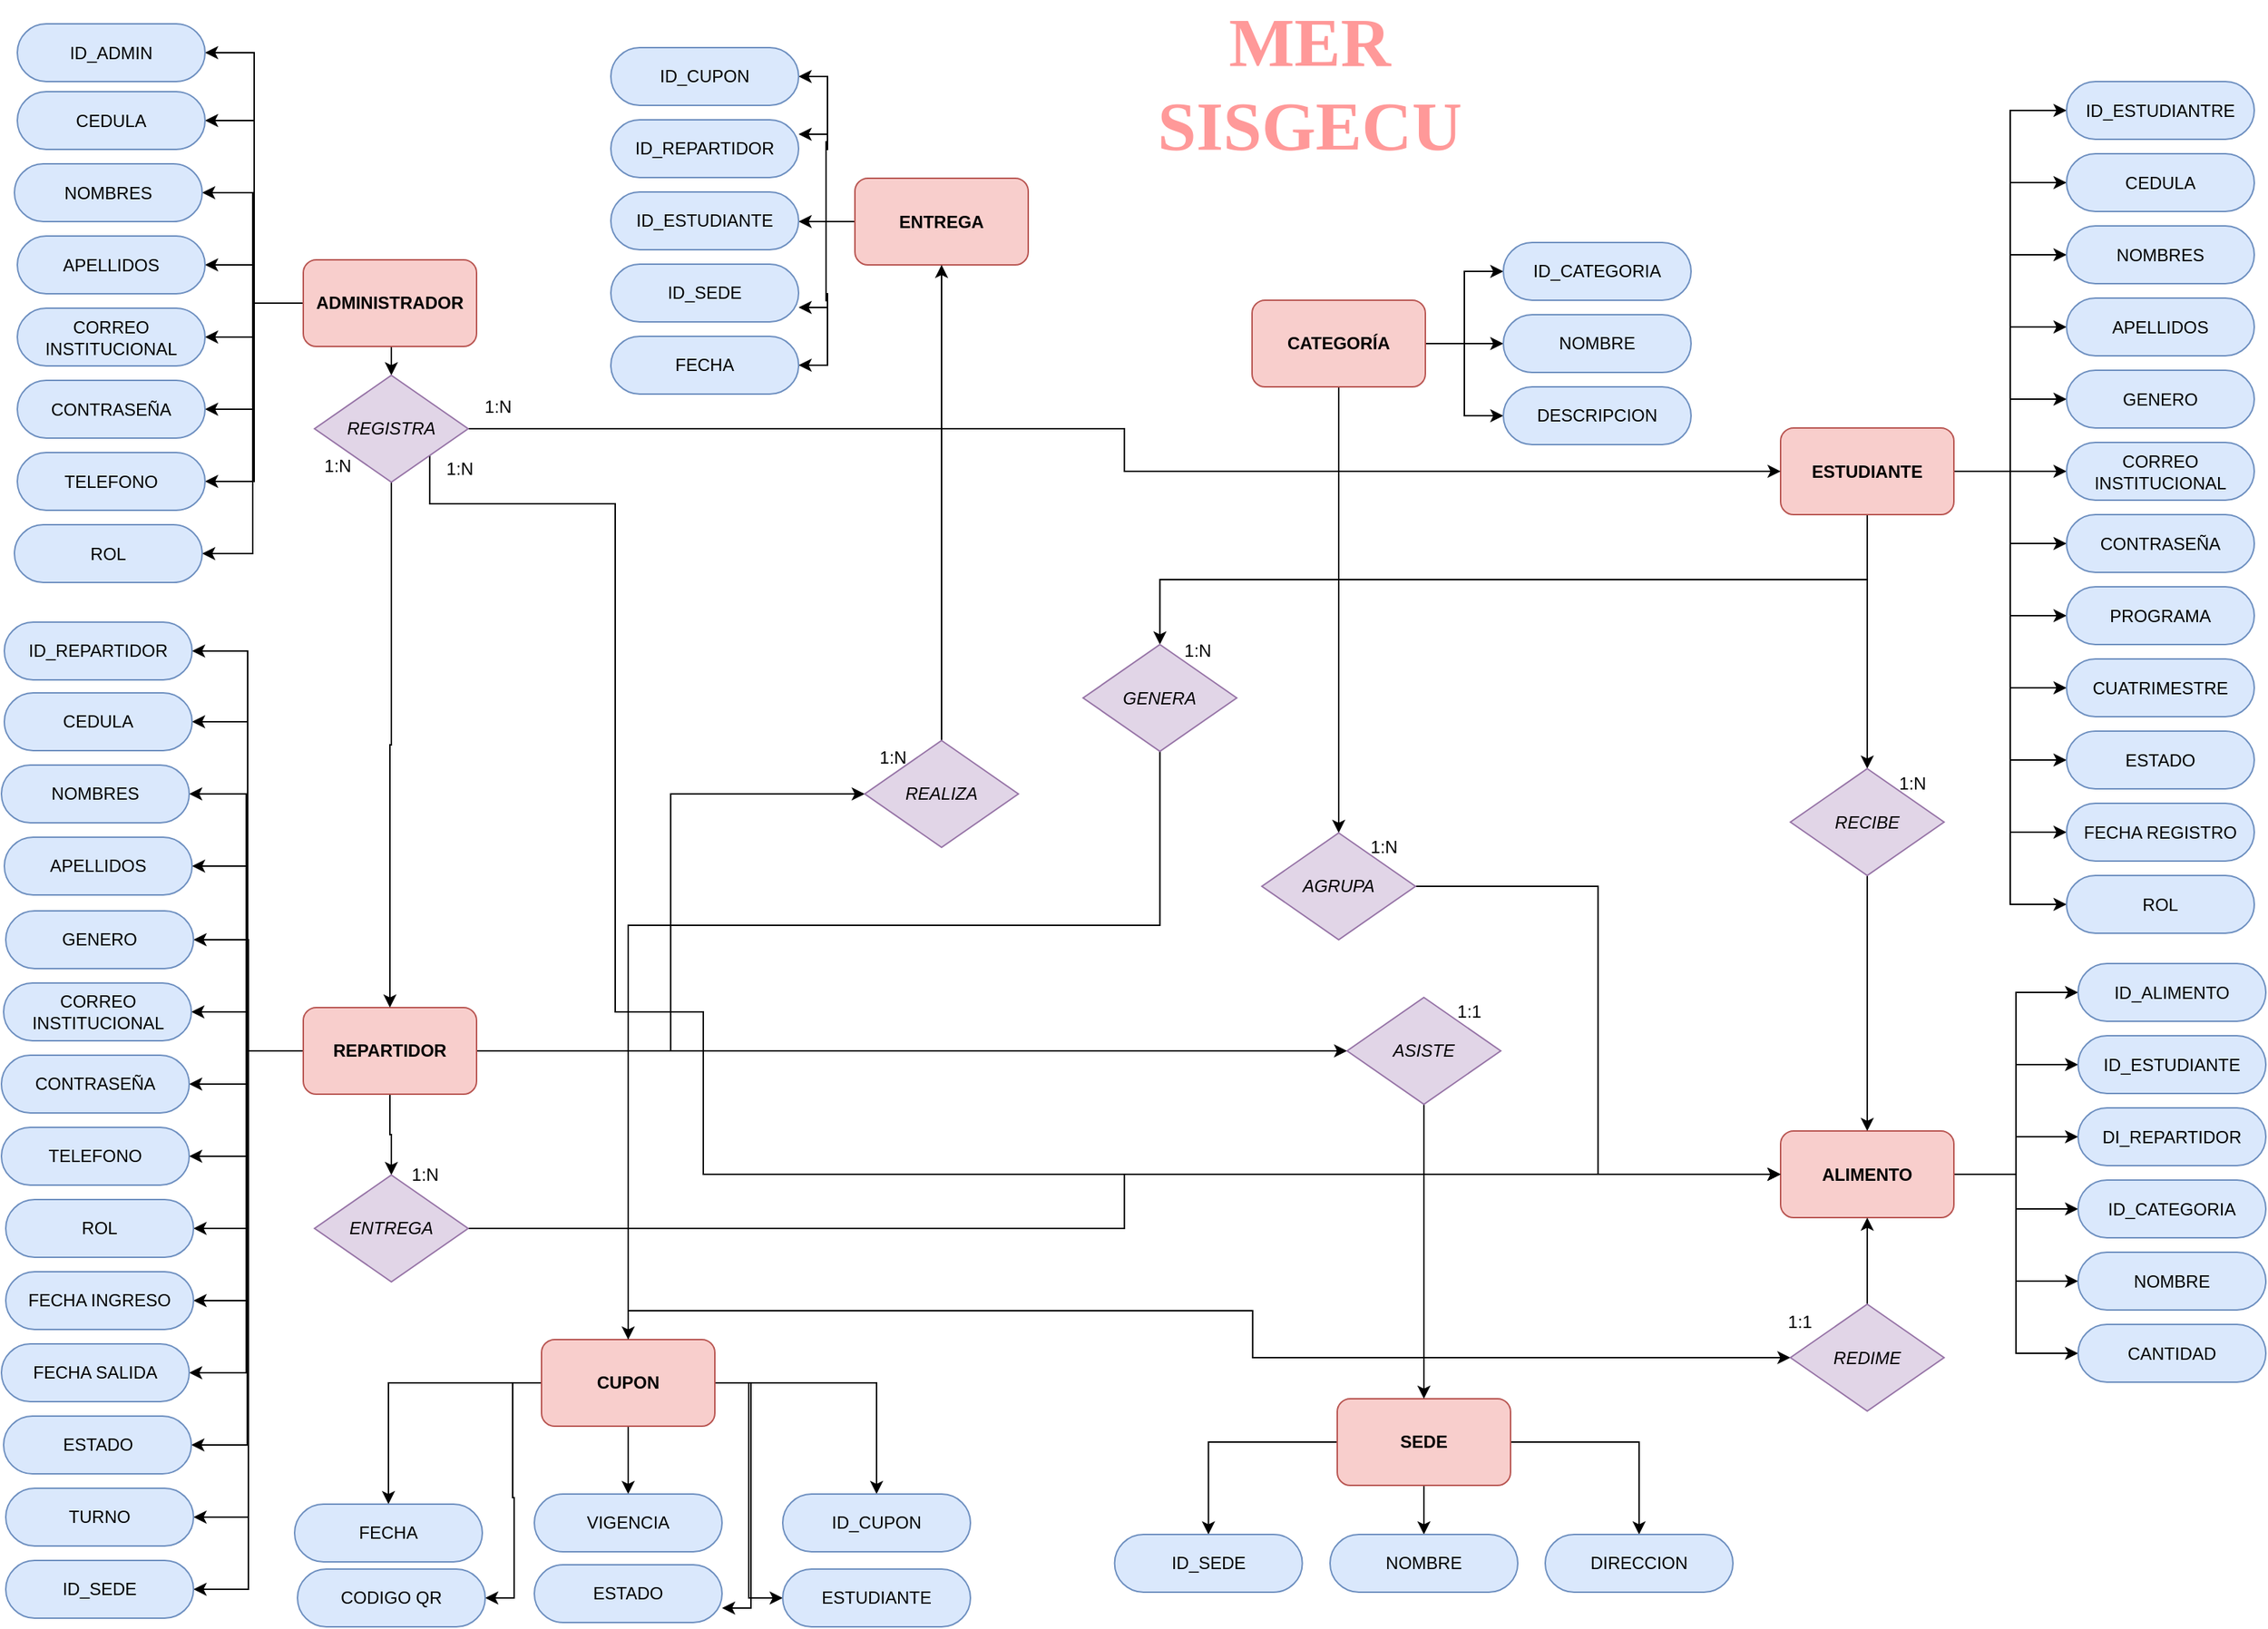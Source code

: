 <mxfile version="27.0.9">
  <diagram name="Página-1" id="o0awrbbvlgzFvTcydx4p">
    <mxGraphModel dx="2180" dy="1528" grid="0" gridSize="10" guides="1" tooltips="1" connect="1" arrows="1" fold="1" page="1" pageScale="1" pageWidth="827" pageHeight="1169" math="0" shadow="0">
      <root>
        <mxCell id="0" />
        <mxCell id="1" parent="0" />
        <mxCell id="SJQ8qqx5Sgb-y-BjWrAD-188" style="edgeStyle=orthogonalEdgeStyle;rounded=0;orthogonalLoop=1;jettySize=auto;html=1;entryX=0.5;entryY=0;entryDx=0;entryDy=0;" parent="1" source="SJQ8qqx5Sgb-y-BjWrAD-180" target="SJQ8qqx5Sgb-y-BjWrAD-183" edge="1">
          <mxGeometry relative="1" as="geometry" />
        </mxCell>
        <mxCell id="SJQ8qqx5Sgb-y-BjWrAD-189" style="edgeStyle=orthogonalEdgeStyle;rounded=0;orthogonalLoop=1;jettySize=auto;html=1;exitX=0.5;exitY=1;exitDx=0;exitDy=0;entryX=0.5;entryY=0;entryDx=0;entryDy=0;" parent="1" source="SJQ8qqx5Sgb-y-BjWrAD-180" target="SJQ8qqx5Sgb-y-BjWrAD-184" edge="1">
          <mxGeometry relative="1" as="geometry" />
        </mxCell>
        <mxCell id="SJQ8qqx5Sgb-y-BjWrAD-190" style="edgeStyle=orthogonalEdgeStyle;rounded=0;orthogonalLoop=1;jettySize=auto;html=1;exitX=1;exitY=0.5;exitDx=0;exitDy=0;" parent="1" source="SJQ8qqx5Sgb-y-BjWrAD-180" target="SJQ8qqx5Sgb-y-BjWrAD-181" edge="1">
          <mxGeometry relative="1" as="geometry" />
        </mxCell>
        <mxCell id="SJQ8qqx5Sgb-y-BjWrAD-193" style="edgeStyle=orthogonalEdgeStyle;rounded=0;orthogonalLoop=1;jettySize=auto;html=1;exitX=1;exitY=0.5;exitDx=0;exitDy=0;entryX=0;entryY=0.5;entryDx=0;entryDy=0;" parent="1" source="SJQ8qqx5Sgb-y-BjWrAD-180" target="SJQ8qqx5Sgb-y-BjWrAD-186" edge="1">
          <mxGeometry relative="1" as="geometry" />
        </mxCell>
        <mxCell id="SJQ8qqx5Sgb-y-BjWrAD-194" style="edgeStyle=orthogonalEdgeStyle;rounded=0;orthogonalLoop=1;jettySize=auto;html=1;exitX=1;exitY=0.5;exitDx=0;exitDy=0;entryX=1;entryY=0.75;entryDx=0;entryDy=0;" parent="1" source="SJQ8qqx5Sgb-y-BjWrAD-180" target="SJQ8qqx5Sgb-y-BjWrAD-185" edge="1">
          <mxGeometry relative="1" as="geometry" />
        </mxCell>
        <mxCell id="SJQ8qqx5Sgb-y-BjWrAD-195" style="edgeStyle=orthogonalEdgeStyle;rounded=0;orthogonalLoop=1;jettySize=auto;html=1;entryX=1;entryY=0.5;entryDx=0;entryDy=0;" parent="1" source="SJQ8qqx5Sgb-y-BjWrAD-180" target="SJQ8qqx5Sgb-y-BjWrAD-182" edge="1">
          <mxGeometry relative="1" as="geometry" />
        </mxCell>
        <mxCell id="Zr5eJQIICAYDmqEga5iW-1" style="edgeStyle=orthogonalEdgeStyle;rounded=0;orthogonalLoop=1;jettySize=auto;html=1;exitX=0.5;exitY=0;exitDx=0;exitDy=0;entryX=0;entryY=0.5;entryDx=0;entryDy=0;" parent="1" source="SJQ8qqx5Sgb-y-BjWrAD-180" target="SJQ8qqx5Sgb-y-BjWrAD-209" edge="1">
          <mxGeometry relative="1" as="geometry" />
        </mxCell>
        <mxCell id="SJQ8qqx5Sgb-y-BjWrAD-180" value="CUPON" style="rounded=1;whiteSpace=wrap;html=1;container=0;fillColor=#f8cecc;strokeColor=#b85450;fontStyle=1" parent="1" vertex="1">
          <mxGeometry x="406" y="959" width="120" height="60" as="geometry" />
        </mxCell>
        <mxCell id="SJQ8qqx5Sgb-y-BjWrAD-181" value="ID_CUPON" style="rounded=1;whiteSpace=wrap;html=1;arcSize=50;fillColor=#dae8fc;strokeColor=#6c8ebf;" parent="1" vertex="1">
          <mxGeometry x="573" y="1066" width="130" height="40" as="geometry" />
        </mxCell>
        <mxCell id="SJQ8qqx5Sgb-y-BjWrAD-182" value="CODIGO QR" style="rounded=1;whiteSpace=wrap;html=1;arcSize=50;fillColor=#dae8fc;strokeColor=#6c8ebf;" parent="1" vertex="1">
          <mxGeometry x="237" y="1118" width="130" height="40" as="geometry" />
        </mxCell>
        <mxCell id="SJQ8qqx5Sgb-y-BjWrAD-183" value="FECHA" style="rounded=1;whiteSpace=wrap;html=1;arcSize=50;fillColor=#dae8fc;strokeColor=#6c8ebf;" parent="1" vertex="1">
          <mxGeometry x="235" y="1073" width="130" height="40" as="geometry" />
        </mxCell>
        <mxCell id="SJQ8qqx5Sgb-y-BjWrAD-184" value="VIGENCIA" style="rounded=1;whiteSpace=wrap;html=1;arcSize=50;fillColor=#dae8fc;strokeColor=#6c8ebf;" parent="1" vertex="1">
          <mxGeometry x="401" y="1066" width="130" height="40" as="geometry" />
        </mxCell>
        <mxCell id="SJQ8qqx5Sgb-y-BjWrAD-185" value="ESTADO" style="rounded=1;whiteSpace=wrap;html=1;arcSize=50;fillColor=#dae8fc;strokeColor=#6c8ebf;" parent="1" vertex="1">
          <mxGeometry x="401" y="1115" width="130" height="40" as="geometry" />
        </mxCell>
        <mxCell id="SJQ8qqx5Sgb-y-BjWrAD-186" value="ESTUDIANTE" style="rounded=1;whiteSpace=wrap;html=1;arcSize=50;fillColor=#dae8fc;strokeColor=#6c8ebf;" parent="1" vertex="1">
          <mxGeometry x="573" y="1118" width="130" height="40" as="geometry" />
        </mxCell>
        <mxCell id="SJQ8qqx5Sgb-y-BjWrAD-88" style="edgeStyle=orthogonalEdgeStyle;rounded=0;orthogonalLoop=1;jettySize=auto;html=1;entryX=1;entryY=0.5;entryDx=0;entryDy=0;" parent="1" source="SJQ8qqx5Sgb-y-BjWrAD-95" target="SJQ8qqx5Sgb-y-BjWrAD-96" edge="1">
          <mxGeometry relative="1" as="geometry" />
        </mxCell>
        <mxCell id="SJQ8qqx5Sgb-y-BjWrAD-89" style="edgeStyle=orthogonalEdgeStyle;rounded=0;orthogonalLoop=1;jettySize=auto;html=1;exitX=0;exitY=0.5;exitDx=0;exitDy=0;entryX=1;entryY=0.5;entryDx=0;entryDy=0;" parent="1" source="SJQ8qqx5Sgb-y-BjWrAD-95" target="SJQ8qqx5Sgb-y-BjWrAD-97" edge="1">
          <mxGeometry relative="1" as="geometry" />
        </mxCell>
        <mxCell id="SJQ8qqx5Sgb-y-BjWrAD-90" style="edgeStyle=orthogonalEdgeStyle;rounded=0;orthogonalLoop=1;jettySize=auto;html=1;exitX=0;exitY=0.5;exitDx=0;exitDy=0;entryX=1;entryY=0.5;entryDx=0;entryDy=0;" parent="1" source="SJQ8qqx5Sgb-y-BjWrAD-95" target="SJQ8qqx5Sgb-y-BjWrAD-98" edge="1">
          <mxGeometry relative="1" as="geometry" />
        </mxCell>
        <mxCell id="SJQ8qqx5Sgb-y-BjWrAD-91" style="edgeStyle=orthogonalEdgeStyle;rounded=0;orthogonalLoop=1;jettySize=auto;html=1;exitX=0;exitY=0.5;exitDx=0;exitDy=0;entryX=1;entryY=0.5;entryDx=0;entryDy=0;" parent="1" source="SJQ8qqx5Sgb-y-BjWrAD-95" target="SJQ8qqx5Sgb-y-BjWrAD-99" edge="1">
          <mxGeometry relative="1" as="geometry" />
        </mxCell>
        <mxCell id="SJQ8qqx5Sgb-y-BjWrAD-92" style="edgeStyle=orthogonalEdgeStyle;rounded=0;orthogonalLoop=1;jettySize=auto;html=1;exitX=0;exitY=0.5;exitDx=0;exitDy=0;entryX=1;entryY=0.5;entryDx=0;entryDy=0;" parent="1" source="SJQ8qqx5Sgb-y-BjWrAD-95" target="SJQ8qqx5Sgb-y-BjWrAD-100" edge="1">
          <mxGeometry relative="1" as="geometry" />
        </mxCell>
        <mxCell id="SJQ8qqx5Sgb-y-BjWrAD-93" style="edgeStyle=orthogonalEdgeStyle;rounded=0;orthogonalLoop=1;jettySize=auto;html=1;exitX=0;exitY=0.5;exitDx=0;exitDy=0;entryX=1;entryY=0.5;entryDx=0;entryDy=0;" parent="1" source="SJQ8qqx5Sgb-y-BjWrAD-95" target="SJQ8qqx5Sgb-y-BjWrAD-101" edge="1">
          <mxGeometry relative="1" as="geometry" />
        </mxCell>
        <mxCell id="SJQ8qqx5Sgb-y-BjWrAD-94" style="edgeStyle=orthogonalEdgeStyle;rounded=0;orthogonalLoop=1;jettySize=auto;html=1;exitX=0;exitY=0.5;exitDx=0;exitDy=0;entryX=1;entryY=0.5;entryDx=0;entryDy=0;" parent="1" source="SJQ8qqx5Sgb-y-BjWrAD-95" target="SJQ8qqx5Sgb-y-BjWrAD-102" edge="1">
          <mxGeometry relative="1" as="geometry" />
        </mxCell>
        <mxCell id="SJQ8qqx5Sgb-y-BjWrAD-104" style="edgeStyle=orthogonalEdgeStyle;rounded=0;orthogonalLoop=1;jettySize=auto;html=1;exitX=0;exitY=0.5;exitDx=0;exitDy=0;entryX=1;entryY=0.5;entryDx=0;entryDy=0;" parent="1" source="SJQ8qqx5Sgb-y-BjWrAD-95" target="SJQ8qqx5Sgb-y-BjWrAD-103" edge="1">
          <mxGeometry relative="1" as="geometry" />
        </mxCell>
        <mxCell id="SJQ8qqx5Sgb-y-BjWrAD-110" style="edgeStyle=orthogonalEdgeStyle;rounded=0;orthogonalLoop=1;jettySize=auto;html=1;exitX=0;exitY=0.5;exitDx=0;exitDy=0;entryX=1;entryY=0.5;entryDx=0;entryDy=0;" parent="1" source="SJQ8qqx5Sgb-y-BjWrAD-95" target="SJQ8qqx5Sgb-y-BjWrAD-105" edge="1">
          <mxGeometry relative="1" as="geometry" />
        </mxCell>
        <mxCell id="SJQ8qqx5Sgb-y-BjWrAD-111" style="edgeStyle=orthogonalEdgeStyle;rounded=0;orthogonalLoop=1;jettySize=auto;html=1;exitX=0;exitY=0.5;exitDx=0;exitDy=0;entryX=1;entryY=0.5;entryDx=0;entryDy=0;" parent="1" source="SJQ8qqx5Sgb-y-BjWrAD-95" target="SJQ8qqx5Sgb-y-BjWrAD-106" edge="1">
          <mxGeometry relative="1" as="geometry" />
        </mxCell>
        <mxCell id="SJQ8qqx5Sgb-y-BjWrAD-112" style="edgeStyle=orthogonalEdgeStyle;rounded=0;orthogonalLoop=1;jettySize=auto;html=1;exitX=0;exitY=0.5;exitDx=0;exitDy=0;entryX=1;entryY=0.5;entryDx=0;entryDy=0;" parent="1" source="SJQ8qqx5Sgb-y-BjWrAD-95" target="SJQ8qqx5Sgb-y-BjWrAD-107" edge="1">
          <mxGeometry relative="1" as="geometry" />
        </mxCell>
        <mxCell id="SJQ8qqx5Sgb-y-BjWrAD-113" style="edgeStyle=orthogonalEdgeStyle;rounded=0;orthogonalLoop=1;jettySize=auto;html=1;exitX=0;exitY=0.5;exitDx=0;exitDy=0;entryX=1;entryY=0.5;entryDx=0;entryDy=0;" parent="1" source="SJQ8qqx5Sgb-y-BjWrAD-95" target="SJQ8qqx5Sgb-y-BjWrAD-108" edge="1">
          <mxGeometry relative="1" as="geometry" />
        </mxCell>
        <mxCell id="SJQ8qqx5Sgb-y-BjWrAD-114" style="edgeStyle=orthogonalEdgeStyle;rounded=0;orthogonalLoop=1;jettySize=auto;html=1;exitX=0;exitY=0.5;exitDx=0;exitDy=0;entryX=1;entryY=0.5;entryDx=0;entryDy=0;" parent="1" source="SJQ8qqx5Sgb-y-BjWrAD-95" target="SJQ8qqx5Sgb-y-BjWrAD-109" edge="1">
          <mxGeometry relative="1" as="geometry" />
        </mxCell>
        <mxCell id="SJQ8qqx5Sgb-y-BjWrAD-205" style="edgeStyle=orthogonalEdgeStyle;rounded=0;orthogonalLoop=1;jettySize=auto;html=1;exitX=0.5;exitY=1;exitDx=0;exitDy=0;entryX=0.5;entryY=0;entryDx=0;entryDy=0;" parent="1" source="SJQ8qqx5Sgb-y-BjWrAD-95" target="SJQ8qqx5Sgb-y-BjWrAD-197" edge="1">
          <mxGeometry relative="1" as="geometry" />
        </mxCell>
        <mxCell id="xNPcaSxH7vleKDsu4y8K-3" style="edgeStyle=orthogonalEdgeStyle;rounded=0;orthogonalLoop=1;jettySize=auto;html=1;exitX=0;exitY=0.5;exitDx=0;exitDy=0;entryX=1;entryY=0.5;entryDx=0;entryDy=0;" parent="1" source="SJQ8qqx5Sgb-y-BjWrAD-95" target="xNPcaSxH7vleKDsu4y8K-2" edge="1">
          <mxGeometry relative="1" as="geometry" />
        </mxCell>
        <mxCell id="Zr5eJQIICAYDmqEga5iW-27" style="edgeStyle=orthogonalEdgeStyle;rounded=0;orthogonalLoop=1;jettySize=auto;html=1;exitX=1;exitY=0.5;exitDx=0;exitDy=0;entryX=0;entryY=0.5;entryDx=0;entryDy=0;" parent="1" source="SJQ8qqx5Sgb-y-BjWrAD-95" target="Zr5eJQIICAYDmqEga5iW-26" edge="1">
          <mxGeometry relative="1" as="geometry" />
        </mxCell>
        <mxCell id="Zr5eJQIICAYDmqEga5iW-42" style="edgeStyle=orthogonalEdgeStyle;rounded=0;orthogonalLoop=1;jettySize=auto;html=1;exitX=1;exitY=0.5;exitDx=0;exitDy=0;entryX=0;entryY=0.5;entryDx=0;entryDy=0;" parent="1" source="SJQ8qqx5Sgb-y-BjWrAD-95" target="Zr5eJQIICAYDmqEga5iW-39" edge="1">
          <mxGeometry relative="1" as="geometry" />
        </mxCell>
        <mxCell id="SJQ8qqx5Sgb-y-BjWrAD-95" value="REPARTIDOR" style="rounded=1;whiteSpace=wrap;html=1;fillColor=#f8cecc;strokeColor=#b85450;fontStyle=1" parent="1" vertex="1">
          <mxGeometry x="241" y="729" width="120" height="60" as="geometry" />
        </mxCell>
        <mxCell id="SJQ8qqx5Sgb-y-BjWrAD-96" value="CEDULA" style="rounded=1;whiteSpace=wrap;html=1;arcSize=50;fillColor=#dae8fc;strokeColor=#6c8ebf;" parent="1" vertex="1">
          <mxGeometry x="34" y="511" width="130" height="40" as="geometry" />
        </mxCell>
        <mxCell id="SJQ8qqx5Sgb-y-BjWrAD-97" value="NOMBRES" style="rounded=1;whiteSpace=wrap;html=1;arcSize=50;fillColor=#dae8fc;strokeColor=#6c8ebf;" parent="1" vertex="1">
          <mxGeometry x="32" y="561" width="130" height="40" as="geometry" />
        </mxCell>
        <mxCell id="SJQ8qqx5Sgb-y-BjWrAD-98" value="APELLIDOS" style="rounded=1;whiteSpace=wrap;html=1;arcSize=50;fillColor=#dae8fc;strokeColor=#6c8ebf;" parent="1" vertex="1">
          <mxGeometry x="34" y="611" width="130" height="40" as="geometry" />
        </mxCell>
        <mxCell id="SJQ8qqx5Sgb-y-BjWrAD-99" value="CORREO INSTITUCIONAL" style="rounded=1;whiteSpace=wrap;html=1;arcSize=50;fillColor=#dae8fc;strokeColor=#6c8ebf;" parent="1" vertex="1">
          <mxGeometry x="33.5" y="712" width="130" height="40" as="geometry" />
        </mxCell>
        <mxCell id="SJQ8qqx5Sgb-y-BjWrAD-100" value="CONTRASEÑA" style="rounded=1;whiteSpace=wrap;html=1;arcSize=50;fillColor=#dae8fc;strokeColor=#6c8ebf;" parent="1" vertex="1">
          <mxGeometry x="32" y="762" width="130" height="40" as="geometry" />
        </mxCell>
        <mxCell id="SJQ8qqx5Sgb-y-BjWrAD-101" value="TELEFONO" style="rounded=1;whiteSpace=wrap;html=1;arcSize=50;fillColor=#dae8fc;strokeColor=#6c8ebf;" parent="1" vertex="1">
          <mxGeometry x="32" y="812" width="130" height="40" as="geometry" />
        </mxCell>
        <mxCell id="SJQ8qqx5Sgb-y-BjWrAD-102" value="ROL" style="rounded=1;whiteSpace=wrap;html=1;arcSize=50;fillColor=#dae8fc;strokeColor=#6c8ebf;" parent="1" vertex="1">
          <mxGeometry x="35" y="862" width="130" height="40" as="geometry" />
        </mxCell>
        <mxCell id="SJQ8qqx5Sgb-y-BjWrAD-103" value="GENERO" style="rounded=1;whiteSpace=wrap;html=1;arcSize=50;fillColor=#dae8fc;strokeColor=#6c8ebf;" parent="1" vertex="1">
          <mxGeometry x="35" y="662" width="130" height="40" as="geometry" />
        </mxCell>
        <mxCell id="SJQ8qqx5Sgb-y-BjWrAD-105" value="FECHA INGRESO" style="rounded=1;whiteSpace=wrap;html=1;arcSize=50;fillColor=#dae8fc;strokeColor=#6c8ebf;" parent="1" vertex="1">
          <mxGeometry x="35" y="912" width="130" height="40" as="geometry" />
        </mxCell>
        <mxCell id="SJQ8qqx5Sgb-y-BjWrAD-106" value="FECHA SALIDA" style="rounded=1;whiteSpace=wrap;html=1;arcSize=50;fillColor=#dae8fc;strokeColor=#6c8ebf;" parent="1" vertex="1">
          <mxGeometry x="32" y="962" width="130" height="40" as="geometry" />
        </mxCell>
        <mxCell id="SJQ8qqx5Sgb-y-BjWrAD-107" value="ESTADO" style="rounded=1;whiteSpace=wrap;html=1;arcSize=50;fillColor=#dae8fc;strokeColor=#6c8ebf;" parent="1" vertex="1">
          <mxGeometry x="33.5" y="1012" width="130" height="40" as="geometry" />
        </mxCell>
        <mxCell id="SJQ8qqx5Sgb-y-BjWrAD-108" value="TURNO" style="rounded=1;whiteSpace=wrap;html=1;arcSize=50;fillColor=#dae8fc;strokeColor=#6c8ebf;" parent="1" vertex="1">
          <mxGeometry x="35" y="1062" width="130" height="40" as="geometry" />
        </mxCell>
        <mxCell id="SJQ8qqx5Sgb-y-BjWrAD-109" value="ID_SEDE" style="rounded=1;whiteSpace=wrap;html=1;arcSize=50;fillColor=#dae8fc;strokeColor=#6c8ebf;" parent="1" vertex="1">
          <mxGeometry x="35" y="1112" width="130" height="40" as="geometry" />
        </mxCell>
        <mxCell id="SJQ8qqx5Sgb-y-BjWrAD-144" style="edgeStyle=orthogonalEdgeStyle;rounded=0;orthogonalLoop=1;jettySize=auto;html=1;entryX=0;entryY=0.5;entryDx=0;entryDy=0;" parent="1" source="SJQ8qqx5Sgb-y-BjWrAD-156" target="SJQ8qqx5Sgb-y-BjWrAD-157" edge="1">
          <mxGeometry relative="1" as="geometry" />
        </mxCell>
        <mxCell id="SJQ8qqx5Sgb-y-BjWrAD-145" style="edgeStyle=orthogonalEdgeStyle;rounded=0;orthogonalLoop=1;jettySize=auto;html=1;exitX=1;exitY=0.5;exitDx=0;exitDy=0;entryX=0;entryY=0.5;entryDx=0;entryDy=0;" parent="1" source="SJQ8qqx5Sgb-y-BjWrAD-156" target="SJQ8qqx5Sgb-y-BjWrAD-158" edge="1">
          <mxGeometry relative="1" as="geometry" />
        </mxCell>
        <mxCell id="SJQ8qqx5Sgb-y-BjWrAD-146" style="edgeStyle=orthogonalEdgeStyle;rounded=0;orthogonalLoop=1;jettySize=auto;html=1;exitX=1;exitY=0.5;exitDx=0;exitDy=0;entryX=0;entryY=0.5;entryDx=0;entryDy=0;" parent="1" source="SJQ8qqx5Sgb-y-BjWrAD-156" target="SJQ8qqx5Sgb-y-BjWrAD-159" edge="1">
          <mxGeometry relative="1" as="geometry" />
        </mxCell>
        <mxCell id="SJQ8qqx5Sgb-y-BjWrAD-147" style="edgeStyle=orthogonalEdgeStyle;rounded=0;orthogonalLoop=1;jettySize=auto;html=1;exitX=1;exitY=0.5;exitDx=0;exitDy=0;entryX=0;entryY=0.5;entryDx=0;entryDy=0;" parent="1" source="SJQ8qqx5Sgb-y-BjWrAD-156" target="SJQ8qqx5Sgb-y-BjWrAD-160" edge="1">
          <mxGeometry relative="1" as="geometry" />
        </mxCell>
        <mxCell id="SJQ8qqx5Sgb-y-BjWrAD-149" style="edgeStyle=orthogonalEdgeStyle;rounded=0;orthogonalLoop=1;jettySize=auto;html=1;exitX=1;exitY=0.5;exitDx=0;exitDy=0;entryX=0;entryY=0.5;entryDx=0;entryDy=0;" parent="1" source="SJQ8qqx5Sgb-y-BjWrAD-156" target="SJQ8qqx5Sgb-y-BjWrAD-162" edge="1">
          <mxGeometry relative="1" as="geometry" />
        </mxCell>
        <mxCell id="SJQ8qqx5Sgb-y-BjWrAD-170" style="edgeStyle=orthogonalEdgeStyle;rounded=0;orthogonalLoop=1;jettySize=auto;html=1;exitX=1;exitY=0.5;exitDx=0;exitDy=0;entryX=0;entryY=0.5;entryDx=0;entryDy=0;" parent="1" source="SJQ8qqx5Sgb-y-BjWrAD-156" target="SJQ8qqx5Sgb-y-BjWrAD-161" edge="1">
          <mxGeometry relative="1" as="geometry" />
        </mxCell>
        <mxCell id="SJQ8qqx5Sgb-y-BjWrAD-156" value="ALIMENTO" style="rounded=1;whiteSpace=wrap;html=1;fillColor=#f8cecc;strokeColor=#b85450;fontStyle=1" parent="1" vertex="1">
          <mxGeometry x="1264" y="814.5" width="120" height="60" as="geometry" />
        </mxCell>
        <mxCell id="SJQ8qqx5Sgb-y-BjWrAD-157" value="ID_ALIMENTO" style="rounded=1;whiteSpace=wrap;html=1;arcSize=50;fillColor=#dae8fc;strokeColor=#6c8ebf;" parent="1" vertex="1">
          <mxGeometry x="1470" y="698.5" width="130" height="40" as="geometry" />
        </mxCell>
        <mxCell id="SJQ8qqx5Sgb-y-BjWrAD-158" value="ID_ESTUDIANTE" style="rounded=1;whiteSpace=wrap;html=1;arcSize=50;fillColor=#dae8fc;strokeColor=#6c8ebf;" parent="1" vertex="1">
          <mxGeometry x="1470" y="748.5" width="130" height="40" as="geometry" />
        </mxCell>
        <mxCell id="SJQ8qqx5Sgb-y-BjWrAD-159" value="DI_REPARTIDOR" style="rounded=1;whiteSpace=wrap;html=1;arcSize=50;fillColor=#dae8fc;strokeColor=#6c8ebf;" parent="1" vertex="1">
          <mxGeometry x="1470" y="798.5" width="130" height="40" as="geometry" />
        </mxCell>
        <mxCell id="SJQ8qqx5Sgb-y-BjWrAD-160" value="ID_CATEGORIA" style="rounded=1;whiteSpace=wrap;html=1;arcSize=50;fillColor=#dae8fc;strokeColor=#6c8ebf;" parent="1" vertex="1">
          <mxGeometry x="1470" y="848.5" width="130" height="40" as="geometry" />
        </mxCell>
        <mxCell id="SJQ8qqx5Sgb-y-BjWrAD-161" value="NOMBRE" style="rounded=1;whiteSpace=wrap;html=1;arcSize=50;fillColor=#dae8fc;strokeColor=#6c8ebf;" parent="1" vertex="1">
          <mxGeometry x="1470" y="898.5" width="130" height="40" as="geometry" />
        </mxCell>
        <mxCell id="SJQ8qqx5Sgb-y-BjWrAD-162" value="CANTIDAD" style="rounded=1;whiteSpace=wrap;html=1;arcSize=50;fillColor=#dae8fc;strokeColor=#6c8ebf;" parent="1" vertex="1">
          <mxGeometry x="1470" y="948.5" width="130" height="40" as="geometry" />
        </mxCell>
        <mxCell id="SJQ8qqx5Sgb-y-BjWrAD-28" style="edgeStyle=orthogonalEdgeStyle;rounded=0;orthogonalLoop=1;jettySize=auto;html=1;entryX=0;entryY=0.5;entryDx=0;entryDy=0;" parent="1" source="SJQ8qqx5Sgb-y-BjWrAD-40" target="SJQ8qqx5Sgb-y-BjWrAD-41" edge="1">
          <mxGeometry relative="1" as="geometry" />
        </mxCell>
        <mxCell id="SJQ8qqx5Sgb-y-BjWrAD-29" style="edgeStyle=orthogonalEdgeStyle;rounded=0;orthogonalLoop=1;jettySize=auto;html=1;exitX=1;exitY=0.5;exitDx=0;exitDy=0;entryX=0;entryY=0.5;entryDx=0;entryDy=0;" parent="1" source="SJQ8qqx5Sgb-y-BjWrAD-40" target="SJQ8qqx5Sgb-y-BjWrAD-42" edge="1">
          <mxGeometry relative="1" as="geometry" />
        </mxCell>
        <mxCell id="SJQ8qqx5Sgb-y-BjWrAD-30" style="edgeStyle=orthogonalEdgeStyle;rounded=0;orthogonalLoop=1;jettySize=auto;html=1;exitX=1;exitY=0.5;exitDx=0;exitDy=0;entryX=0;entryY=0.5;entryDx=0;entryDy=0;" parent="1" source="SJQ8qqx5Sgb-y-BjWrAD-40" target="SJQ8qqx5Sgb-y-BjWrAD-43" edge="1">
          <mxGeometry relative="1" as="geometry" />
        </mxCell>
        <mxCell id="SJQ8qqx5Sgb-y-BjWrAD-31" style="edgeStyle=orthogonalEdgeStyle;rounded=0;orthogonalLoop=1;jettySize=auto;html=1;exitX=1;exitY=0.5;exitDx=0;exitDy=0;entryX=0;entryY=0.5;entryDx=0;entryDy=0;" parent="1" source="SJQ8qqx5Sgb-y-BjWrAD-40" target="SJQ8qqx5Sgb-y-BjWrAD-44" edge="1">
          <mxGeometry relative="1" as="geometry" />
        </mxCell>
        <mxCell id="SJQ8qqx5Sgb-y-BjWrAD-32" style="edgeStyle=orthogonalEdgeStyle;rounded=0;orthogonalLoop=1;jettySize=auto;html=1;exitX=1;exitY=0.5;exitDx=0;exitDy=0;" parent="1" source="SJQ8qqx5Sgb-y-BjWrAD-40" target="SJQ8qqx5Sgb-y-BjWrAD-45" edge="1">
          <mxGeometry relative="1" as="geometry" />
        </mxCell>
        <mxCell id="SJQ8qqx5Sgb-y-BjWrAD-33" style="edgeStyle=orthogonalEdgeStyle;rounded=0;orthogonalLoop=1;jettySize=auto;html=1;exitX=1;exitY=0.5;exitDx=0;exitDy=0;entryX=0;entryY=0.5;entryDx=0;entryDy=0;" parent="1" source="SJQ8qqx5Sgb-y-BjWrAD-40" target="SJQ8qqx5Sgb-y-BjWrAD-46" edge="1">
          <mxGeometry relative="1" as="geometry" />
        </mxCell>
        <mxCell id="SJQ8qqx5Sgb-y-BjWrAD-34" style="edgeStyle=orthogonalEdgeStyle;rounded=0;orthogonalLoop=1;jettySize=auto;html=1;exitX=1;exitY=0.5;exitDx=0;exitDy=0;entryX=0;entryY=0.5;entryDx=0;entryDy=0;" parent="1" source="SJQ8qqx5Sgb-y-BjWrAD-40" target="SJQ8qqx5Sgb-y-BjWrAD-47" edge="1">
          <mxGeometry relative="1" as="geometry" />
        </mxCell>
        <mxCell id="SJQ8qqx5Sgb-y-BjWrAD-36" style="edgeStyle=orthogonalEdgeStyle;rounded=0;orthogonalLoop=1;jettySize=auto;html=1;exitX=1;exitY=0.5;exitDx=0;exitDy=0;entryX=0;entryY=0.5;entryDx=0;entryDy=0;" parent="1" source="SJQ8qqx5Sgb-y-BjWrAD-40" target="SJQ8qqx5Sgb-y-BjWrAD-49" edge="1">
          <mxGeometry relative="1" as="geometry" />
        </mxCell>
        <mxCell id="SJQ8qqx5Sgb-y-BjWrAD-37" style="edgeStyle=orthogonalEdgeStyle;rounded=0;orthogonalLoop=1;jettySize=auto;html=1;exitX=1;exitY=0.5;exitDx=0;exitDy=0;entryX=0;entryY=0.5;entryDx=0;entryDy=0;" parent="1" source="SJQ8qqx5Sgb-y-BjWrAD-40" target="SJQ8qqx5Sgb-y-BjWrAD-50" edge="1">
          <mxGeometry relative="1" as="geometry" />
        </mxCell>
        <mxCell id="SJQ8qqx5Sgb-y-BjWrAD-38" style="edgeStyle=orthogonalEdgeStyle;rounded=0;orthogonalLoop=1;jettySize=auto;html=1;exitX=1;exitY=0.5;exitDx=0;exitDy=0;entryX=0;entryY=0.5;entryDx=0;entryDy=0;" parent="1" source="SJQ8qqx5Sgb-y-BjWrAD-40" target="SJQ8qqx5Sgb-y-BjWrAD-51" edge="1">
          <mxGeometry relative="1" as="geometry" />
        </mxCell>
        <mxCell id="SJQ8qqx5Sgb-y-BjWrAD-39" style="edgeStyle=orthogonalEdgeStyle;rounded=0;orthogonalLoop=1;jettySize=auto;html=1;exitX=1;exitY=0.5;exitDx=0;exitDy=0;entryX=0;entryY=0.5;entryDx=0;entryDy=0;" parent="1" source="SJQ8qqx5Sgb-y-BjWrAD-40" target="SJQ8qqx5Sgb-y-BjWrAD-52" edge="1">
          <mxGeometry relative="1" as="geometry" />
        </mxCell>
        <mxCell id="SJQ8qqx5Sgb-y-BjWrAD-203" style="edgeStyle=orthogonalEdgeStyle;rounded=0;orthogonalLoop=1;jettySize=auto;html=1;exitX=0.5;exitY=1;exitDx=0;exitDy=0;entryX=0.5;entryY=0;entryDx=0;entryDy=0;" parent="1" source="SJQ8qqx5Sgb-y-BjWrAD-40" target="SJQ8qqx5Sgb-y-BjWrAD-198" edge="1">
          <mxGeometry relative="1" as="geometry" />
        </mxCell>
        <mxCell id="SJQ8qqx5Sgb-y-BjWrAD-207" style="edgeStyle=orthogonalEdgeStyle;rounded=0;orthogonalLoop=1;jettySize=auto;html=1;exitX=0.5;exitY=1;exitDx=0;exitDy=0;" parent="1" source="SJQ8qqx5Sgb-y-BjWrAD-40" target="SJQ8qqx5Sgb-y-BjWrAD-202" edge="1">
          <mxGeometry relative="1" as="geometry" />
        </mxCell>
        <mxCell id="xNPcaSxH7vleKDsu4y8K-1" style="edgeStyle=orthogonalEdgeStyle;rounded=0;orthogonalLoop=1;jettySize=auto;html=1;exitX=1;exitY=0.5;exitDx=0;exitDy=0;entryX=0;entryY=0.5;entryDx=0;entryDy=0;" parent="1" source="SJQ8qqx5Sgb-y-BjWrAD-40" target="SJQ8qqx5Sgb-y-BjWrAD-48" edge="1">
          <mxGeometry relative="1" as="geometry" />
        </mxCell>
        <mxCell id="SJQ8qqx5Sgb-y-BjWrAD-40" value="ESTUDIANTE" style="rounded=1;whiteSpace=wrap;html=1;fillColor=#f8cecc;strokeColor=#b85450;fontStyle=1" parent="1" vertex="1">
          <mxGeometry x="1264" y="327.5" width="120" height="60" as="geometry" />
        </mxCell>
        <mxCell id="SJQ8qqx5Sgb-y-BjWrAD-41" value="CEDULA" style="rounded=1;whiteSpace=wrap;html=1;arcSize=50;fillColor=#dae8fc;strokeColor=#6c8ebf;" parent="1" vertex="1">
          <mxGeometry x="1462" y="137.5" width="130" height="40" as="geometry" />
        </mxCell>
        <mxCell id="SJQ8qqx5Sgb-y-BjWrAD-42" value="NOMBRES" style="rounded=1;whiteSpace=wrap;html=1;arcSize=50;fillColor=#dae8fc;strokeColor=#6c8ebf;" parent="1" vertex="1">
          <mxGeometry x="1462" y="187.5" width="130" height="40" as="geometry" />
        </mxCell>
        <mxCell id="SJQ8qqx5Sgb-y-BjWrAD-43" value="APELLIDOS" style="rounded=1;whiteSpace=wrap;html=1;arcSize=50;fillColor=#dae8fc;strokeColor=#6c8ebf;" parent="1" vertex="1">
          <mxGeometry x="1462" y="237.5" width="130" height="40" as="geometry" />
        </mxCell>
        <mxCell id="SJQ8qqx5Sgb-y-BjWrAD-44" value="GENERO" style="rounded=1;whiteSpace=wrap;html=1;arcSize=50;fillColor=#dae8fc;strokeColor=#6c8ebf;" parent="1" vertex="1">
          <mxGeometry x="1462" y="287.5" width="130" height="40" as="geometry" />
        </mxCell>
        <mxCell id="SJQ8qqx5Sgb-y-BjWrAD-45" value="CORREO INSTITUCIONAL" style="rounded=1;whiteSpace=wrap;html=1;arcSize=50;fillColor=#dae8fc;strokeColor=#6c8ebf;" parent="1" vertex="1">
          <mxGeometry x="1462" y="337.5" width="130" height="40" as="geometry" />
        </mxCell>
        <mxCell id="SJQ8qqx5Sgb-y-BjWrAD-46" value="CONTRASEÑA" style="rounded=1;whiteSpace=wrap;html=1;arcSize=50;fillColor=#dae8fc;strokeColor=#6c8ebf;" parent="1" vertex="1">
          <mxGeometry x="1462" y="387.5" width="130" height="40" as="geometry" />
        </mxCell>
        <mxCell id="SJQ8qqx5Sgb-y-BjWrAD-47" value="PROGRAMA" style="rounded=1;whiteSpace=wrap;html=1;arcSize=50;fillColor=#dae8fc;strokeColor=#6c8ebf;" parent="1" vertex="1">
          <mxGeometry x="1462" y="437.5" width="130" height="40" as="geometry" />
        </mxCell>
        <mxCell id="SJQ8qqx5Sgb-y-BjWrAD-48" value="ID_ESTUDIANTRE" style="rounded=1;whiteSpace=wrap;html=1;arcSize=50;fillColor=#dae8fc;strokeColor=#6c8ebf;" parent="1" vertex="1">
          <mxGeometry x="1462" y="87.5" width="130" height="40" as="geometry" />
        </mxCell>
        <mxCell id="SJQ8qqx5Sgb-y-BjWrAD-49" value="CUATRIMESTRE" style="rounded=1;whiteSpace=wrap;html=1;arcSize=50;fillColor=#dae8fc;strokeColor=#6c8ebf;" parent="1" vertex="1">
          <mxGeometry x="1462" y="487.5" width="130" height="40" as="geometry" />
        </mxCell>
        <mxCell id="SJQ8qqx5Sgb-y-BjWrAD-50" value="ESTADO" style="rounded=1;whiteSpace=wrap;html=1;arcSize=50;fillColor=#dae8fc;strokeColor=#6c8ebf;" parent="1" vertex="1">
          <mxGeometry x="1462" y="537.5" width="130" height="40" as="geometry" />
        </mxCell>
        <mxCell id="SJQ8qqx5Sgb-y-BjWrAD-51" value="FECHA REGISTRO" style="rounded=1;whiteSpace=wrap;html=1;arcSize=50;fillColor=#dae8fc;strokeColor=#6c8ebf;" parent="1" vertex="1">
          <mxGeometry x="1462" y="587.5" width="130" height="40" as="geometry" />
        </mxCell>
        <mxCell id="SJQ8qqx5Sgb-y-BjWrAD-52" value="ROL" style="rounded=1;whiteSpace=wrap;html=1;arcSize=50;fillColor=#dae8fc;strokeColor=#6c8ebf;" parent="1" vertex="1">
          <mxGeometry x="1462" y="637.5" width="130" height="40" as="geometry" />
        </mxCell>
        <mxCell id="SJQ8qqx5Sgb-y-BjWrAD-53" style="edgeStyle=orthogonalEdgeStyle;rounded=0;orthogonalLoop=1;jettySize=auto;html=1;entryX=1;entryY=0.5;entryDx=0;entryDy=0;" parent="1" source="SJQ8qqx5Sgb-y-BjWrAD-1" target="SJQ8qqx5Sgb-y-BjWrAD-2" edge="1">
          <mxGeometry relative="1" as="geometry" />
        </mxCell>
        <mxCell id="SJQ8qqx5Sgb-y-BjWrAD-54" style="edgeStyle=orthogonalEdgeStyle;rounded=0;orthogonalLoop=1;jettySize=auto;html=1;exitX=0;exitY=0.5;exitDx=0;exitDy=0;entryX=1;entryY=0.5;entryDx=0;entryDy=0;" parent="1" source="SJQ8qqx5Sgb-y-BjWrAD-1" target="SJQ8qqx5Sgb-y-BjWrAD-3" edge="1">
          <mxGeometry relative="1" as="geometry" />
        </mxCell>
        <mxCell id="SJQ8qqx5Sgb-y-BjWrAD-55" style="edgeStyle=orthogonalEdgeStyle;rounded=0;orthogonalLoop=1;jettySize=auto;html=1;exitX=0;exitY=0.5;exitDx=0;exitDy=0;entryX=1;entryY=0.5;entryDx=0;entryDy=0;" parent="1" source="SJQ8qqx5Sgb-y-BjWrAD-1" target="SJQ8qqx5Sgb-y-BjWrAD-4" edge="1">
          <mxGeometry relative="1" as="geometry" />
        </mxCell>
        <mxCell id="SJQ8qqx5Sgb-y-BjWrAD-56" style="edgeStyle=orthogonalEdgeStyle;rounded=0;orthogonalLoop=1;jettySize=auto;html=1;exitX=0;exitY=0.5;exitDx=0;exitDy=0;entryX=1;entryY=0.5;entryDx=0;entryDy=0;" parent="1" source="SJQ8qqx5Sgb-y-BjWrAD-1" target="SJQ8qqx5Sgb-y-BjWrAD-6" edge="1">
          <mxGeometry relative="1" as="geometry" />
        </mxCell>
        <mxCell id="SJQ8qqx5Sgb-y-BjWrAD-57" style="edgeStyle=orthogonalEdgeStyle;rounded=0;orthogonalLoop=1;jettySize=auto;html=1;exitX=0;exitY=0.5;exitDx=0;exitDy=0;entryX=1;entryY=0.5;entryDx=0;entryDy=0;" parent="1" source="SJQ8qqx5Sgb-y-BjWrAD-1" target="SJQ8qqx5Sgb-y-BjWrAD-7" edge="1">
          <mxGeometry relative="1" as="geometry" />
        </mxCell>
        <mxCell id="SJQ8qqx5Sgb-y-BjWrAD-58" style="edgeStyle=orthogonalEdgeStyle;rounded=0;orthogonalLoop=1;jettySize=auto;html=1;exitX=0;exitY=0.5;exitDx=0;exitDy=0;entryX=1;entryY=0.5;entryDx=0;entryDy=0;" parent="1" source="SJQ8qqx5Sgb-y-BjWrAD-1" target="SJQ8qqx5Sgb-y-BjWrAD-8" edge="1">
          <mxGeometry relative="1" as="geometry" />
        </mxCell>
        <mxCell id="SJQ8qqx5Sgb-y-BjWrAD-59" style="edgeStyle=orthogonalEdgeStyle;rounded=0;orthogonalLoop=1;jettySize=auto;html=1;exitX=0;exitY=0.5;exitDx=0;exitDy=0;entryX=1;entryY=0.5;entryDx=0;entryDy=0;" parent="1" source="SJQ8qqx5Sgb-y-BjWrAD-1" target="SJQ8qqx5Sgb-y-BjWrAD-13" edge="1">
          <mxGeometry relative="1" as="geometry" />
        </mxCell>
        <mxCell id="SJQ8qqx5Sgb-y-BjWrAD-199" style="edgeStyle=orthogonalEdgeStyle;rounded=0;orthogonalLoop=1;jettySize=auto;html=1;exitX=0.5;exitY=1;exitDx=0;exitDy=0;entryX=0.5;entryY=0;entryDx=0;entryDy=0;" parent="1" source="SJQ8qqx5Sgb-y-BjWrAD-1" target="SJQ8qqx5Sgb-y-BjWrAD-196" edge="1">
          <mxGeometry relative="1" as="geometry" />
        </mxCell>
        <mxCell id="xNPcaSxH7vleKDsu4y8K-5" style="edgeStyle=orthogonalEdgeStyle;rounded=0;orthogonalLoop=1;jettySize=auto;html=1;exitX=0;exitY=0.5;exitDx=0;exitDy=0;entryX=1;entryY=0.5;entryDx=0;entryDy=0;" parent="1" source="SJQ8qqx5Sgb-y-BjWrAD-1" target="xNPcaSxH7vleKDsu4y8K-4" edge="1">
          <mxGeometry relative="1" as="geometry" />
        </mxCell>
        <mxCell id="SJQ8qqx5Sgb-y-BjWrAD-1" value="ADMINISTRADOR" style="rounded=1;whiteSpace=wrap;html=1;fillColor=#f8cecc;strokeColor=#b85450;fontStyle=1" parent="1" vertex="1">
          <mxGeometry x="241" y="211" width="120" height="60" as="geometry" />
        </mxCell>
        <mxCell id="SJQ8qqx5Sgb-y-BjWrAD-2" value="CEDULA" style="rounded=1;whiteSpace=wrap;html=1;arcSize=50;fillColor=#dae8fc;strokeColor=#6c8ebf;" parent="1" vertex="1">
          <mxGeometry x="43" y="94.5" width="130" height="40" as="geometry" />
        </mxCell>
        <mxCell id="SJQ8qqx5Sgb-y-BjWrAD-3" value="NOMBRES" style="rounded=1;whiteSpace=wrap;html=1;arcSize=50;fillColor=#dae8fc;strokeColor=#6c8ebf;" parent="1" vertex="1">
          <mxGeometry x="41" y="144.5" width="130" height="40" as="geometry" />
        </mxCell>
        <mxCell id="SJQ8qqx5Sgb-y-BjWrAD-4" value="APELLIDOS" style="rounded=1;whiteSpace=wrap;html=1;arcSize=50;fillColor=#dae8fc;strokeColor=#6c8ebf;" parent="1" vertex="1">
          <mxGeometry x="43" y="194.5" width="130" height="40" as="geometry" />
        </mxCell>
        <mxCell id="SJQ8qqx5Sgb-y-BjWrAD-6" value="CORREO INSTITUCIONAL" style="rounded=1;whiteSpace=wrap;html=1;arcSize=50;fillColor=#dae8fc;strokeColor=#6c8ebf;" parent="1" vertex="1">
          <mxGeometry x="43" y="244.5" width="130" height="40" as="geometry" />
        </mxCell>
        <mxCell id="SJQ8qqx5Sgb-y-BjWrAD-7" value="CONTRASEÑA" style="rounded=1;whiteSpace=wrap;html=1;arcSize=50;fillColor=#dae8fc;strokeColor=#6c8ebf;" parent="1" vertex="1">
          <mxGeometry x="43" y="294.5" width="130" height="40" as="geometry" />
        </mxCell>
        <mxCell id="SJQ8qqx5Sgb-y-BjWrAD-8" value="TELEFONO" style="rounded=1;whiteSpace=wrap;html=1;arcSize=50;fillColor=#dae8fc;strokeColor=#6c8ebf;" parent="1" vertex="1">
          <mxGeometry x="43" y="344.5" width="130" height="40" as="geometry" />
        </mxCell>
        <mxCell id="SJQ8qqx5Sgb-y-BjWrAD-13" value="ROL" style="rounded=1;whiteSpace=wrap;html=1;arcSize=50;fillColor=#dae8fc;strokeColor=#6c8ebf;" parent="1" vertex="1">
          <mxGeometry x="41" y="394.5" width="130" height="40" as="geometry" />
        </mxCell>
        <mxCell id="SJQ8qqx5Sgb-y-BjWrAD-200" style="edgeStyle=orthogonalEdgeStyle;rounded=0;orthogonalLoop=1;jettySize=auto;html=1;exitX=0.5;exitY=1;exitDx=0;exitDy=0;entryX=0.5;entryY=0;entryDx=0;entryDy=0;" parent="1" source="SJQ8qqx5Sgb-y-BjWrAD-196" target="SJQ8qqx5Sgb-y-BjWrAD-95" edge="1">
          <mxGeometry relative="1" as="geometry" />
        </mxCell>
        <mxCell id="SJQ8qqx5Sgb-y-BjWrAD-201" style="edgeStyle=orthogonalEdgeStyle;rounded=0;orthogonalLoop=1;jettySize=auto;html=1;exitX=1;exitY=0.5;exitDx=0;exitDy=0;entryX=0;entryY=0.5;entryDx=0;entryDy=0;" parent="1" source="SJQ8qqx5Sgb-y-BjWrAD-196" target="SJQ8qqx5Sgb-y-BjWrAD-40" edge="1">
          <mxGeometry relative="1" as="geometry" />
        </mxCell>
        <mxCell id="SJQ8qqx5Sgb-y-BjWrAD-214" style="edgeStyle=orthogonalEdgeStyle;rounded=0;orthogonalLoop=1;jettySize=auto;html=1;exitX=1;exitY=1;exitDx=0;exitDy=0;entryX=0;entryY=0.5;entryDx=0;entryDy=0;" parent="1" source="SJQ8qqx5Sgb-y-BjWrAD-196" target="SJQ8qqx5Sgb-y-BjWrAD-156" edge="1">
          <mxGeometry relative="1" as="geometry">
            <Array as="points">
              <mxPoint x="329" y="380" />
              <mxPoint x="457" y="380" />
              <mxPoint x="457" y="732" />
              <mxPoint x="518" y="732" />
              <mxPoint x="518" y="845" />
            </Array>
          </mxGeometry>
        </mxCell>
        <mxCell id="SJQ8qqx5Sgb-y-BjWrAD-196" value="REGISTRA" style="rhombus;whiteSpace=wrap;html=1;fillColor=#e1d5e7;strokeColor=#9673a6;fontStyle=2" parent="1" vertex="1">
          <mxGeometry x="248.81" y="291" width="106.38" height="74" as="geometry" />
        </mxCell>
        <mxCell id="SJQ8qqx5Sgb-y-BjWrAD-206" style="edgeStyle=orthogonalEdgeStyle;rounded=0;orthogonalLoop=1;jettySize=auto;html=1;exitX=1;exitY=0.5;exitDx=0;exitDy=0;entryX=0;entryY=0.5;entryDx=0;entryDy=0;" parent="1" source="SJQ8qqx5Sgb-y-BjWrAD-197" target="SJQ8qqx5Sgb-y-BjWrAD-156" edge="1">
          <mxGeometry relative="1" as="geometry" />
        </mxCell>
        <mxCell id="SJQ8qqx5Sgb-y-BjWrAD-197" value="ENTREGA" style="rhombus;whiteSpace=wrap;html=1;fillColor=#e1d5e7;strokeColor=#9673a6;fontStyle=2" parent="1" vertex="1">
          <mxGeometry x="248.81" y="845" width="106.38" height="74" as="geometry" />
        </mxCell>
        <mxCell id="Zr5eJQIICAYDmqEga5iW-41" style="edgeStyle=orthogonalEdgeStyle;rounded=0;orthogonalLoop=1;jettySize=auto;html=1;" parent="1" source="SJQ8qqx5Sgb-y-BjWrAD-198" target="SJQ8qqx5Sgb-y-BjWrAD-180" edge="1">
          <mxGeometry relative="1" as="geometry">
            <Array as="points">
              <mxPoint x="834" y="672" />
              <mxPoint x="466" y="672" />
            </Array>
          </mxGeometry>
        </mxCell>
        <mxCell id="SJQ8qqx5Sgb-y-BjWrAD-198" value="GENERA" style="rhombus;whiteSpace=wrap;html=1;container=1;fillColor=#e1d5e7;strokeColor=#9673a6;fontStyle=2" parent="1" vertex="1">
          <mxGeometry x="781" y="477.5" width="106.38" height="74" as="geometry" />
        </mxCell>
        <mxCell id="SJQ8qqx5Sgb-y-BjWrAD-220" value="1:N" style="text;html=1;align=center;verticalAlign=middle;whiteSpace=wrap;rounded=0;" parent="SJQ8qqx5Sgb-y-BjWrAD-198" vertex="1">
          <mxGeometry x="64" y="-10.5" width="31" height="30" as="geometry" />
        </mxCell>
        <mxCell id="SJQ8qqx5Sgb-y-BjWrAD-208" style="edgeStyle=orthogonalEdgeStyle;rounded=0;orthogonalLoop=1;jettySize=auto;html=1;exitX=0.5;exitY=1;exitDx=0;exitDy=0;entryX=0.5;entryY=0;entryDx=0;entryDy=0;" parent="1" source="SJQ8qqx5Sgb-y-BjWrAD-202" target="SJQ8qqx5Sgb-y-BjWrAD-156" edge="1">
          <mxGeometry relative="1" as="geometry" />
        </mxCell>
        <mxCell id="SJQ8qqx5Sgb-y-BjWrAD-202" value="RECIBE" style="rhombus;whiteSpace=wrap;html=1;container=1;fillColor=#e1d5e7;strokeColor=#9673a6;fontStyle=2" parent="1" vertex="1">
          <mxGeometry x="1270.81" y="563.5" width="106.38" height="74" as="geometry" />
        </mxCell>
        <mxCell id="SJQ8qqx5Sgb-y-BjWrAD-218" value="1:N" style="text;html=1;align=center;verticalAlign=middle;whiteSpace=wrap;rounded=0;" parent="SJQ8qqx5Sgb-y-BjWrAD-202" vertex="1">
          <mxGeometry x="73.19" y="-5" width="23" height="30" as="geometry" />
        </mxCell>
        <mxCell id="SJQ8qqx5Sgb-y-BjWrAD-211" style="edgeStyle=orthogonalEdgeStyle;rounded=0;orthogonalLoop=1;jettySize=auto;html=1;exitX=0.5;exitY=0;exitDx=0;exitDy=0;entryX=0.5;entryY=1;entryDx=0;entryDy=0;" parent="1" source="SJQ8qqx5Sgb-y-BjWrAD-209" target="SJQ8qqx5Sgb-y-BjWrAD-156" edge="1">
          <mxGeometry relative="1" as="geometry" />
        </mxCell>
        <mxCell id="SJQ8qqx5Sgb-y-BjWrAD-209" value="REDIME" style="rhombus;whiteSpace=wrap;html=1;fillColor=#e1d5e7;strokeColor=#9673a6;fontStyle=2" parent="1" vertex="1">
          <mxGeometry x="1270.81" y="934.5" width="106.38" height="74" as="geometry" />
        </mxCell>
        <mxCell id="SJQ8qqx5Sgb-y-BjWrAD-215" value="1:N" style="text;html=1;align=center;verticalAlign=middle;whiteSpace=wrap;rounded=0;" parent="1" vertex="1">
          <mxGeometry x="334" y="341" width="31" height="30" as="geometry" />
        </mxCell>
        <mxCell id="SJQ8qqx5Sgb-y-BjWrAD-216" value="1:N" style="text;html=1;align=center;verticalAlign=middle;whiteSpace=wrap;rounded=0;" parent="1" vertex="1">
          <mxGeometry x="251" y="339" width="28" height="30" as="geometry" />
        </mxCell>
        <mxCell id="SJQ8qqx5Sgb-y-BjWrAD-217" value="1:N" style="text;html=1;align=center;verticalAlign=middle;whiteSpace=wrap;rounded=0;" parent="1" vertex="1">
          <mxGeometry x="361" y="298" width="30" height="30" as="geometry" />
        </mxCell>
        <mxCell id="SJQ8qqx5Sgb-y-BjWrAD-221" value="1:N" style="text;html=1;align=center;verticalAlign=middle;whiteSpace=wrap;rounded=0;" parent="1" vertex="1">
          <mxGeometry x="310" y="829.5" width="31" height="30" as="geometry" />
        </mxCell>
        <mxCell id="SJQ8qqx5Sgb-y-BjWrAD-222" value="1:1" style="text;html=1;align=center;verticalAlign=middle;whiteSpace=wrap;rounded=0;" parent="1" vertex="1">
          <mxGeometry x="1262" y="931.5" width="31" height="30" as="geometry" />
        </mxCell>
        <mxCell id="74XwRA6syDnpyXbHzsk_-2" value="MER SISGECU" style="text;html=1;align=center;verticalAlign=middle;whiteSpace=wrap;rounded=0;fontSize=48;fontStyle=1;fontFamily=Tahoma;fontColor=#FF9999;" parent="1" vertex="1">
          <mxGeometry x="838" y="74" width="200" height="30" as="geometry" />
        </mxCell>
        <mxCell id="xNPcaSxH7vleKDsu4y8K-2" value="ID_REPARTIDOR" style="rounded=1;whiteSpace=wrap;html=1;arcSize=50;fillColor=#dae8fc;strokeColor=#6c8ebf;" parent="1" vertex="1">
          <mxGeometry x="34" y="462" width="130" height="40" as="geometry" />
        </mxCell>
        <mxCell id="xNPcaSxH7vleKDsu4y8K-4" value="ID_ADMIN" style="rounded=1;whiteSpace=wrap;html=1;arcSize=50;fillColor=#dae8fc;strokeColor=#6c8ebf;" parent="1" vertex="1">
          <mxGeometry x="43" y="47.5" width="130" height="40" as="geometry" />
        </mxCell>
        <mxCell id="Zr5eJQIICAYDmqEga5iW-8" style="edgeStyle=orthogonalEdgeStyle;rounded=0;orthogonalLoop=1;jettySize=auto;html=1;exitX=1;exitY=0.5;exitDx=0;exitDy=0;entryX=0;entryY=0.5;entryDx=0;entryDy=0;" parent="1" source="Zr5eJQIICAYDmqEga5iW-3" target="Zr5eJQIICAYDmqEga5iW-6" edge="1">
          <mxGeometry relative="1" as="geometry" />
        </mxCell>
        <mxCell id="Zr5eJQIICAYDmqEga5iW-9" style="edgeStyle=orthogonalEdgeStyle;rounded=0;orthogonalLoop=1;jettySize=auto;html=1;exitX=1;exitY=0.5;exitDx=0;exitDy=0;" parent="1" source="Zr5eJQIICAYDmqEga5iW-3" target="Zr5eJQIICAYDmqEga5iW-4" edge="1">
          <mxGeometry relative="1" as="geometry" />
        </mxCell>
        <mxCell id="Zr5eJQIICAYDmqEga5iW-10" style="edgeStyle=orthogonalEdgeStyle;rounded=0;orthogonalLoop=1;jettySize=auto;html=1;exitX=1;exitY=0.5;exitDx=0;exitDy=0;entryX=0;entryY=0.5;entryDx=0;entryDy=0;" parent="1" source="Zr5eJQIICAYDmqEga5iW-3" target="Zr5eJQIICAYDmqEga5iW-5" edge="1">
          <mxGeometry relative="1" as="geometry" />
        </mxCell>
        <mxCell id="Zr5eJQIICAYDmqEga5iW-13" style="edgeStyle=orthogonalEdgeStyle;rounded=0;orthogonalLoop=1;jettySize=auto;html=1;exitX=0.5;exitY=1;exitDx=0;exitDy=0;entryX=0.5;entryY=0;entryDx=0;entryDy=0;" parent="1" source="Zr5eJQIICAYDmqEga5iW-3" target="Zr5eJQIICAYDmqEga5iW-11" edge="1">
          <mxGeometry relative="1" as="geometry" />
        </mxCell>
        <mxCell id="Zr5eJQIICAYDmqEga5iW-3" value="CATEGORÍA" style="rounded=1;whiteSpace=wrap;html=1;fillColor=#f8cecc;strokeColor=#b85450;fontStyle=1" parent="1" vertex="1">
          <mxGeometry x="898" y="239" width="120" height="60" as="geometry" />
        </mxCell>
        <mxCell id="Zr5eJQIICAYDmqEga5iW-4" value="NOMBRE" style="rounded=1;whiteSpace=wrap;html=1;arcSize=50;fillColor=#dae8fc;strokeColor=#6c8ebf;" parent="1" vertex="1">
          <mxGeometry x="1072" y="249" width="130" height="40" as="geometry" />
        </mxCell>
        <mxCell id="Zr5eJQIICAYDmqEga5iW-5" value="DESCRIPCION" style="rounded=1;whiteSpace=wrap;html=1;arcSize=50;fillColor=#dae8fc;strokeColor=#6c8ebf;" parent="1" vertex="1">
          <mxGeometry x="1072" y="299" width="130" height="40" as="geometry" />
        </mxCell>
        <mxCell id="Zr5eJQIICAYDmqEga5iW-6" value="ID_CATEGORIA" style="rounded=1;whiteSpace=wrap;html=1;arcSize=50;fillColor=#dae8fc;strokeColor=#6c8ebf;" parent="1" vertex="1">
          <mxGeometry x="1072" y="199" width="130" height="40" as="geometry" />
        </mxCell>
        <mxCell id="Zr5eJQIICAYDmqEga5iW-31" style="edgeStyle=orthogonalEdgeStyle;rounded=0;orthogonalLoop=1;jettySize=auto;html=1;exitX=1;exitY=0.5;exitDx=0;exitDy=0;entryX=0;entryY=0.5;entryDx=0;entryDy=0;" parent="1" source="Zr5eJQIICAYDmqEga5iW-11" target="SJQ8qqx5Sgb-y-BjWrAD-156" edge="1">
          <mxGeometry relative="1" as="geometry" />
        </mxCell>
        <mxCell id="Zr5eJQIICAYDmqEga5iW-11" value="AGRUPA" style="rhombus;whiteSpace=wrap;html=1;container=1;fillColor=#e1d5e7;strokeColor=#9673a6;fontStyle=2" parent="1" vertex="1">
          <mxGeometry x="904.81" y="608" width="106.38" height="74" as="geometry" />
        </mxCell>
        <mxCell id="Zr5eJQIICAYDmqEga5iW-12" value="1:N" style="text;html=1;align=center;verticalAlign=middle;whiteSpace=wrap;rounded=0;" parent="Zr5eJQIICAYDmqEga5iW-11" vertex="1">
          <mxGeometry x="73.19" y="-5" width="23" height="30" as="geometry" />
        </mxCell>
        <mxCell id="Zr5eJQIICAYDmqEga5iW-21" style="edgeStyle=orthogonalEdgeStyle;rounded=0;orthogonalLoop=1;jettySize=auto;html=1;exitX=0;exitY=0.5;exitDx=0;exitDy=0;entryX=1;entryY=0.5;entryDx=0;entryDy=0;" parent="1" source="Zr5eJQIICAYDmqEga5iW-15" target="Zr5eJQIICAYDmqEga5iW-17" edge="1">
          <mxGeometry relative="1" as="geometry" />
        </mxCell>
        <mxCell id="Zr5eJQIICAYDmqEga5iW-22" style="edgeStyle=orthogonalEdgeStyle;rounded=0;orthogonalLoop=1;jettySize=auto;html=1;exitX=0;exitY=0.5;exitDx=0;exitDy=0;entryX=1;entryY=0.25;entryDx=0;entryDy=0;" parent="1" source="Zr5eJQIICAYDmqEga5iW-15" target="Zr5eJQIICAYDmqEga5iW-16" edge="1">
          <mxGeometry relative="1" as="geometry" />
        </mxCell>
        <mxCell id="Zr5eJQIICAYDmqEga5iW-23" style="edgeStyle=orthogonalEdgeStyle;rounded=0;orthogonalLoop=1;jettySize=auto;html=1;exitX=0;exitY=0.5;exitDx=0;exitDy=0;entryX=1;entryY=0.5;entryDx=0;entryDy=0;" parent="1" source="Zr5eJQIICAYDmqEga5iW-15" target="Zr5eJQIICAYDmqEga5iW-20" edge="1">
          <mxGeometry relative="1" as="geometry" />
        </mxCell>
        <mxCell id="Zr5eJQIICAYDmqEga5iW-24" style="edgeStyle=orthogonalEdgeStyle;rounded=0;orthogonalLoop=1;jettySize=auto;html=1;exitX=0;exitY=0.5;exitDx=0;exitDy=0;entryX=1;entryY=0.75;entryDx=0;entryDy=0;" parent="1" source="Zr5eJQIICAYDmqEga5iW-15" target="Zr5eJQIICAYDmqEga5iW-18" edge="1">
          <mxGeometry relative="1" as="geometry" />
        </mxCell>
        <mxCell id="Zr5eJQIICAYDmqEga5iW-25" style="edgeStyle=orthogonalEdgeStyle;rounded=0;orthogonalLoop=1;jettySize=auto;html=1;exitX=0;exitY=0.5;exitDx=0;exitDy=0;entryX=1;entryY=0.5;entryDx=0;entryDy=0;" parent="1" source="Zr5eJQIICAYDmqEga5iW-15" target="Zr5eJQIICAYDmqEga5iW-19" edge="1">
          <mxGeometry relative="1" as="geometry" />
        </mxCell>
        <mxCell id="Zr5eJQIICAYDmqEga5iW-15" value="ENTREGA" style="rounded=1;whiteSpace=wrap;html=1;fillColor=#f8cecc;strokeColor=#b85450;fontStyle=1" parent="1" vertex="1">
          <mxGeometry x="623" y="154.5" width="120" height="60" as="geometry" />
        </mxCell>
        <mxCell id="Zr5eJQIICAYDmqEga5iW-16" value="ID_REPARTIDOR" style="rounded=1;whiteSpace=wrap;html=1;arcSize=50;fillColor=#dae8fc;strokeColor=#6c8ebf;" parent="1" vertex="1">
          <mxGeometry x="454" y="114" width="130" height="40" as="geometry" />
        </mxCell>
        <mxCell id="Zr5eJQIICAYDmqEga5iW-17" value="ID_ESTUDIANTE" style="rounded=1;whiteSpace=wrap;html=1;arcSize=50;fillColor=#dae8fc;strokeColor=#6c8ebf;" parent="1" vertex="1">
          <mxGeometry x="454" y="164" width="130" height="40" as="geometry" />
        </mxCell>
        <mxCell id="Zr5eJQIICAYDmqEga5iW-18" value="ID_SEDE" style="rounded=1;whiteSpace=wrap;html=1;arcSize=50;fillColor=#dae8fc;strokeColor=#6c8ebf;" parent="1" vertex="1">
          <mxGeometry x="454" y="214" width="130" height="40" as="geometry" />
        </mxCell>
        <mxCell id="Zr5eJQIICAYDmqEga5iW-19" value="FECHA" style="rounded=1;whiteSpace=wrap;html=1;arcSize=50;fillColor=#dae8fc;strokeColor=#6c8ebf;" parent="1" vertex="1">
          <mxGeometry x="454" y="264" width="130" height="40" as="geometry" />
        </mxCell>
        <mxCell id="Zr5eJQIICAYDmqEga5iW-20" value="ID_CUPON" style="rounded=1;whiteSpace=wrap;html=1;arcSize=50;fillColor=#dae8fc;strokeColor=#6c8ebf;" parent="1" vertex="1">
          <mxGeometry x="454" y="64" width="130" height="40" as="geometry" />
        </mxCell>
        <mxCell id="Zr5eJQIICAYDmqEga5iW-28" style="edgeStyle=orthogonalEdgeStyle;rounded=0;orthogonalLoop=1;jettySize=auto;html=1;" parent="1" source="Zr5eJQIICAYDmqEga5iW-26" target="Zr5eJQIICAYDmqEga5iW-15" edge="1">
          <mxGeometry relative="1" as="geometry">
            <mxPoint x="683" y="304" as="sourcePoint" />
          </mxGeometry>
        </mxCell>
        <mxCell id="Zr5eJQIICAYDmqEga5iW-26" value="REALIZA" style="rhombus;whiteSpace=wrap;html=1;container=1;fillColor=#e1d5e7;strokeColor=#9673a6;fontStyle=2" parent="1" vertex="1">
          <mxGeometry x="629.81" y="544" width="106.38" height="74" as="geometry" />
        </mxCell>
        <mxCell id="Zr5eJQIICAYDmqEga5iW-29" value="1:N" style="text;html=1;align=center;verticalAlign=middle;whiteSpace=wrap;rounded=0;" parent="Zr5eJQIICAYDmqEga5iW-26" vertex="1">
          <mxGeometry x="4.19" y="-3.5" width="31" height="30" as="geometry" />
        </mxCell>
        <mxCell id="Zr5eJQIICAYDmqEga5iW-36" style="edgeStyle=orthogonalEdgeStyle;rounded=0;orthogonalLoop=1;jettySize=auto;html=1;exitX=0.5;exitY=1;exitDx=0;exitDy=0;" parent="1" source="Zr5eJQIICAYDmqEga5iW-30" target="Zr5eJQIICAYDmqEga5iW-34" edge="1">
          <mxGeometry relative="1" as="geometry" />
        </mxCell>
        <mxCell id="Zr5eJQIICAYDmqEga5iW-37" style="edgeStyle=orthogonalEdgeStyle;rounded=0;orthogonalLoop=1;jettySize=auto;html=1;exitX=0;exitY=0.5;exitDx=0;exitDy=0;entryX=0.5;entryY=0;entryDx=0;entryDy=0;" parent="1" source="Zr5eJQIICAYDmqEga5iW-30" target="Zr5eJQIICAYDmqEga5iW-33" edge="1">
          <mxGeometry relative="1" as="geometry" />
        </mxCell>
        <mxCell id="Zr5eJQIICAYDmqEga5iW-38" style="edgeStyle=orthogonalEdgeStyle;rounded=0;orthogonalLoop=1;jettySize=auto;html=1;exitX=1;exitY=0.5;exitDx=0;exitDy=0;" parent="1" source="Zr5eJQIICAYDmqEga5iW-30" target="Zr5eJQIICAYDmqEga5iW-32" edge="1">
          <mxGeometry relative="1" as="geometry" />
        </mxCell>
        <mxCell id="Zr5eJQIICAYDmqEga5iW-30" value="SEDE" style="rounded=1;whiteSpace=wrap;html=1;container=0;fillColor=#f8cecc;strokeColor=#b85450;fontStyle=1" parent="1" vertex="1">
          <mxGeometry x="957" y="1000" width="120" height="60" as="geometry" />
        </mxCell>
        <mxCell id="Zr5eJQIICAYDmqEga5iW-32" value="DIRECCION" style="rounded=1;whiteSpace=wrap;html=1;arcSize=50;fillColor=#dae8fc;strokeColor=#6c8ebf;" parent="1" vertex="1">
          <mxGeometry x="1101" y="1094" width="130" height="40" as="geometry" />
        </mxCell>
        <mxCell id="Zr5eJQIICAYDmqEga5iW-33" value="ID_SEDE" style="rounded=1;whiteSpace=wrap;html=1;arcSize=50;fillColor=#dae8fc;strokeColor=#6c8ebf;" parent="1" vertex="1">
          <mxGeometry x="802.81" y="1094" width="130" height="40" as="geometry" />
        </mxCell>
        <mxCell id="Zr5eJQIICAYDmqEga5iW-34" value="NOMBRE" style="rounded=1;whiteSpace=wrap;html=1;arcSize=50;fillColor=#dae8fc;strokeColor=#6c8ebf;" parent="1" vertex="1">
          <mxGeometry x="952" y="1094" width="130" height="40" as="geometry" />
        </mxCell>
        <mxCell id="Zr5eJQIICAYDmqEga5iW-43" style="edgeStyle=orthogonalEdgeStyle;rounded=0;orthogonalLoop=1;jettySize=auto;html=1;" parent="1" source="Zr5eJQIICAYDmqEga5iW-39" target="Zr5eJQIICAYDmqEga5iW-30" edge="1">
          <mxGeometry relative="1" as="geometry" />
        </mxCell>
        <mxCell id="Zr5eJQIICAYDmqEga5iW-39" value="ASISTE" style="rhombus;whiteSpace=wrap;html=1;container=1;fillColor=#e1d5e7;strokeColor=#9673a6;fontStyle=2" parent="1" vertex="1">
          <mxGeometry x="963.81" y="722" width="106.38" height="74" as="geometry" />
        </mxCell>
        <mxCell id="Zr5eJQIICAYDmqEga5iW-40" value="1:1" style="text;html=1;align=center;verticalAlign=middle;whiteSpace=wrap;rounded=0;" parent="Zr5eJQIICAYDmqEga5iW-39" vertex="1">
          <mxGeometry x="73.19" y="-5" width="23" height="30" as="geometry" />
        </mxCell>
      </root>
    </mxGraphModel>
  </diagram>
</mxfile>
